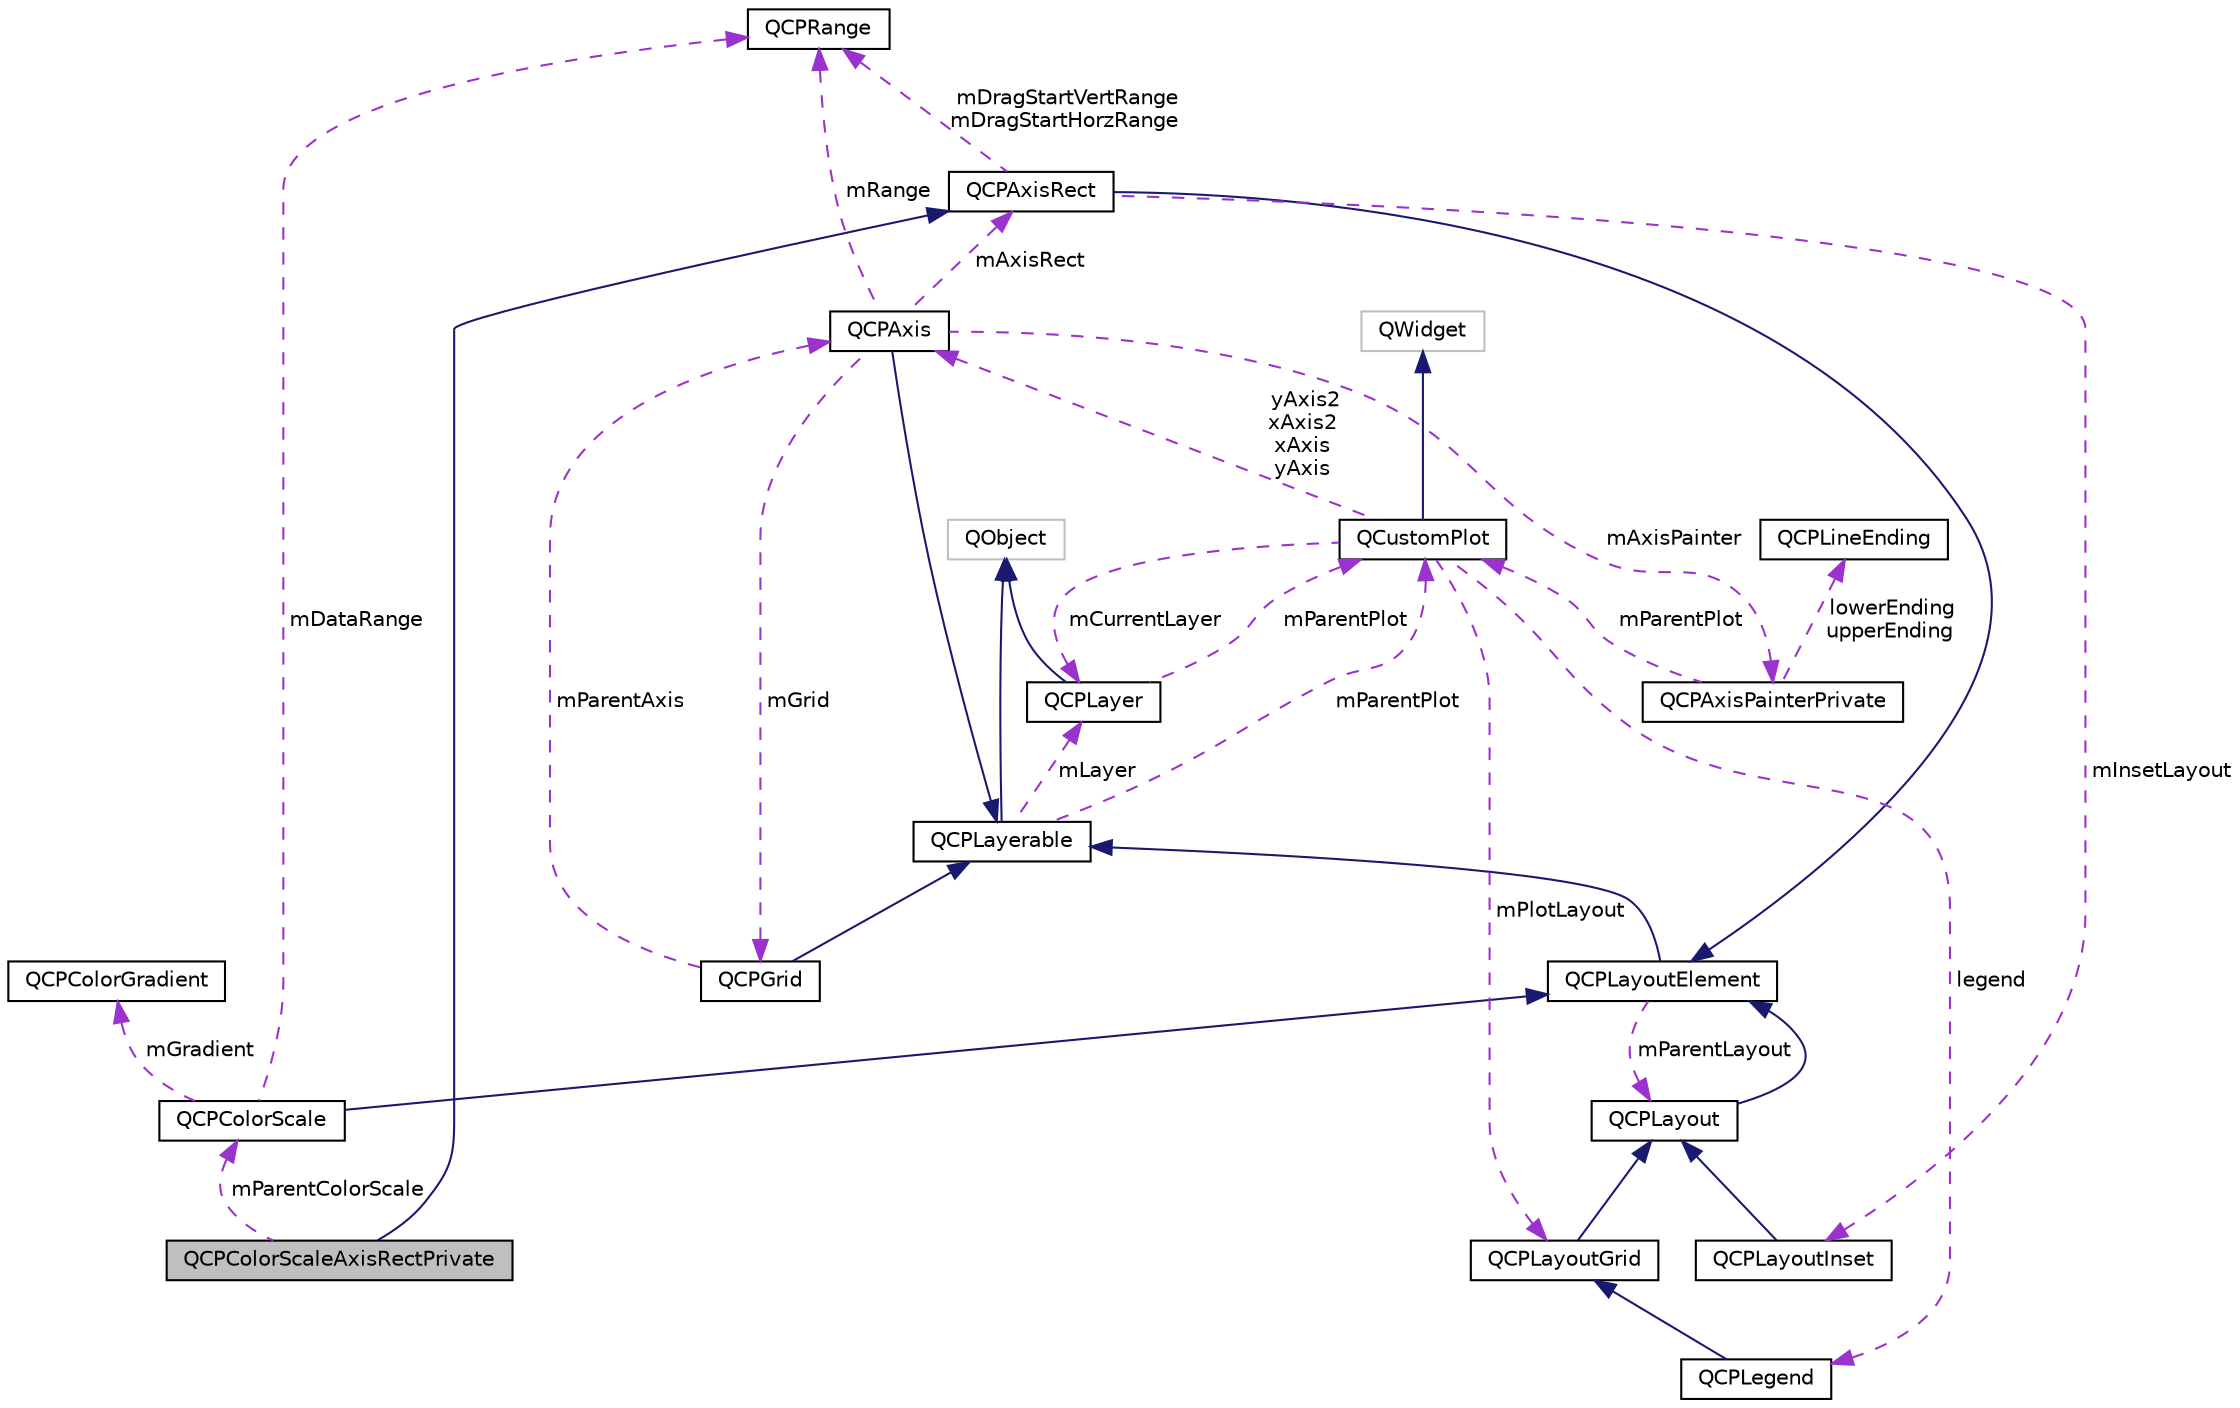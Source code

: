 digraph "QCPColorScaleAxisRectPrivate"
{
  edge [fontname="Helvetica",fontsize="10",labelfontname="Helvetica",labelfontsize="10"];
  node [fontname="Helvetica",fontsize="10",shape=record];
  Node1 [label="QCPColorScaleAxisRectPrivate",height=0.2,width=0.4,color="black", fillcolor="grey75", style="filled", fontcolor="black"];
  Node2 -> Node1 [dir="back",color="midnightblue",fontsize="10",style="solid"];
  Node2 [label="QCPAxisRect",height=0.2,width=0.4,color="black", fillcolor="white", style="filled",URL="$class_q_c_p_axis_rect.html",tooltip="Holds multiple axes and arranges them in a rectangular shape. "];
  Node3 -> Node2 [dir="back",color="midnightblue",fontsize="10",style="solid"];
  Node3 [label="QCPLayoutElement",height=0.2,width=0.4,color="black", fillcolor="white", style="filled",URL="$class_q_c_p_layout_element.html",tooltip="The abstract base class for all objects that form the layout system. "];
  Node4 -> Node3 [dir="back",color="midnightblue",fontsize="10",style="solid"];
  Node4 [label="QCPLayerable",height=0.2,width=0.4,color="black", fillcolor="white", style="filled",URL="$class_q_c_p_layerable.html",tooltip="Base class for all drawable objects. "];
  Node5 -> Node4 [dir="back",color="midnightblue",fontsize="10",style="solid"];
  Node5 [label="QObject",height=0.2,width=0.4,color="grey75", fillcolor="white", style="filled"];
  Node6 -> Node4 [dir="back",color="darkorchid3",fontsize="10",style="dashed",label=" mLayer" ];
  Node6 [label="QCPLayer",height=0.2,width=0.4,color="black", fillcolor="white", style="filled",URL="$class_q_c_p_layer.html",tooltip="A layer that may contain objects, to control the rendering order. "];
  Node5 -> Node6 [dir="back",color="midnightblue",fontsize="10",style="solid"];
  Node7 -> Node6 [dir="back",color="darkorchid3",fontsize="10",style="dashed",label=" mParentPlot" ];
  Node7 [label="QCustomPlot",height=0.2,width=0.4,color="black", fillcolor="white", style="filled",URL="$class_q_custom_plot.html",tooltip="The central class of the library. This is the QWidget which displays the plot and interacts with the ..."];
  Node8 -> Node7 [dir="back",color="midnightblue",fontsize="10",style="solid"];
  Node8 [label="QWidget",height=0.2,width=0.4,color="grey75", fillcolor="white", style="filled"];
  Node6 -> Node7 [dir="back",color="darkorchid3",fontsize="10",style="dashed",label=" mCurrentLayer" ];
  Node9 -> Node7 [dir="back",color="darkorchid3",fontsize="10",style="dashed",label=" mPlotLayout" ];
  Node9 [label="QCPLayoutGrid",height=0.2,width=0.4,color="black", fillcolor="white", style="filled",URL="$class_q_c_p_layout_grid.html",tooltip="A layout that arranges child elements in a grid. "];
  Node10 -> Node9 [dir="back",color="midnightblue",fontsize="10",style="solid"];
  Node10 [label="QCPLayout",height=0.2,width=0.4,color="black", fillcolor="white", style="filled",URL="$class_q_c_p_layout.html",tooltip="The abstract base class for layouts. "];
  Node3 -> Node10 [dir="back",color="midnightblue",fontsize="10",style="solid"];
  Node11 -> Node7 [dir="back",color="darkorchid3",fontsize="10",style="dashed",label=" yAxis2\nxAxis2\nxAxis\nyAxis" ];
  Node11 [label="QCPAxis",height=0.2,width=0.4,color="black", fillcolor="white", style="filled",URL="$class_q_c_p_axis.html",tooltip="Manages a single axis inside a QCustomPlot. "];
  Node4 -> Node11 [dir="back",color="midnightblue",fontsize="10",style="solid"];
  Node12 -> Node11 [dir="back",color="darkorchid3",fontsize="10",style="dashed",label=" mRange" ];
  Node12 [label="QCPRange",height=0.2,width=0.4,color="black", fillcolor="white", style="filled",URL="$class_q_c_p_range.html",tooltip="Represents the range an axis is encompassing. "];
  Node13 -> Node11 [dir="back",color="darkorchid3",fontsize="10",style="dashed",label=" mAxisPainter" ];
  Node13 [label="QCPAxisPainterPrivate",height=0.2,width=0.4,color="black", fillcolor="white", style="filled",URL="$class_q_c_p_axis_painter_private.html"];
  Node14 -> Node13 [dir="back",color="darkorchid3",fontsize="10",style="dashed",label=" lowerEnding\nupperEnding" ];
  Node14 [label="QCPLineEnding",height=0.2,width=0.4,color="black", fillcolor="white", style="filled",URL="$class_q_c_p_line_ending.html",tooltip="Handles the different ending decorations for line-like items. "];
  Node7 -> Node13 [dir="back",color="darkorchid3",fontsize="10",style="dashed",label=" mParentPlot" ];
  Node15 -> Node11 [dir="back",color="darkorchid3",fontsize="10",style="dashed",label=" mGrid" ];
  Node15 [label="QCPGrid",height=0.2,width=0.4,color="black", fillcolor="white", style="filled",URL="$class_q_c_p_grid.html",tooltip="Responsible for drawing the grid of a QCPAxis. "];
  Node4 -> Node15 [dir="back",color="midnightblue",fontsize="10",style="solid"];
  Node11 -> Node15 [dir="back",color="darkorchid3",fontsize="10",style="dashed",label=" mParentAxis" ];
  Node2 -> Node11 [dir="back",color="darkorchid3",fontsize="10",style="dashed",label=" mAxisRect" ];
  Node16 -> Node7 [dir="back",color="darkorchid3",fontsize="10",style="dashed",label=" legend" ];
  Node16 [label="QCPLegend",height=0.2,width=0.4,color="black", fillcolor="white", style="filled",URL="$class_q_c_p_legend.html",tooltip="Manages a legend inside a QCustomPlot. "];
  Node9 -> Node16 [dir="back",color="midnightblue",fontsize="10",style="solid"];
  Node7 -> Node4 [dir="back",color="darkorchid3",fontsize="10",style="dashed",label=" mParentPlot" ];
  Node10 -> Node3 [dir="back",color="darkorchid3",fontsize="10",style="dashed",label=" mParentLayout" ];
  Node17 -> Node2 [dir="back",color="darkorchid3",fontsize="10",style="dashed",label=" mInsetLayout" ];
  Node17 [label="QCPLayoutInset",height=0.2,width=0.4,color="black", fillcolor="white", style="filled",URL="$class_q_c_p_layout_inset.html",tooltip="A layout that places child elements aligned to the border or arbitrarily positioned. "];
  Node10 -> Node17 [dir="back",color="midnightblue",fontsize="10",style="solid"];
  Node12 -> Node2 [dir="back",color="darkorchid3",fontsize="10",style="dashed",label=" mDragStartVertRange\nmDragStartHorzRange" ];
  Node18 -> Node1 [dir="back",color="darkorchid3",fontsize="10",style="dashed",label=" mParentColorScale" ];
  Node18 [label="QCPColorScale",height=0.2,width=0.4,color="black", fillcolor="white", style="filled",URL="$class_q_c_p_color_scale.html",tooltip="A color scale for use with color coding data such as QCPColorMap. "];
  Node3 -> Node18 [dir="back",color="midnightblue",fontsize="10",style="solid"];
  Node12 -> Node18 [dir="back",color="darkorchid3",fontsize="10",style="dashed",label=" mDataRange" ];
  Node19 -> Node18 [dir="back",color="darkorchid3",fontsize="10",style="dashed",label=" mGradient" ];
  Node19 [label="QCPColorGradient",height=0.2,width=0.4,color="black", fillcolor="white", style="filled",URL="$class_q_c_p_color_gradient.html",tooltip="Defines a color gradient for use with e.g. QCPColorMap. "];
}

